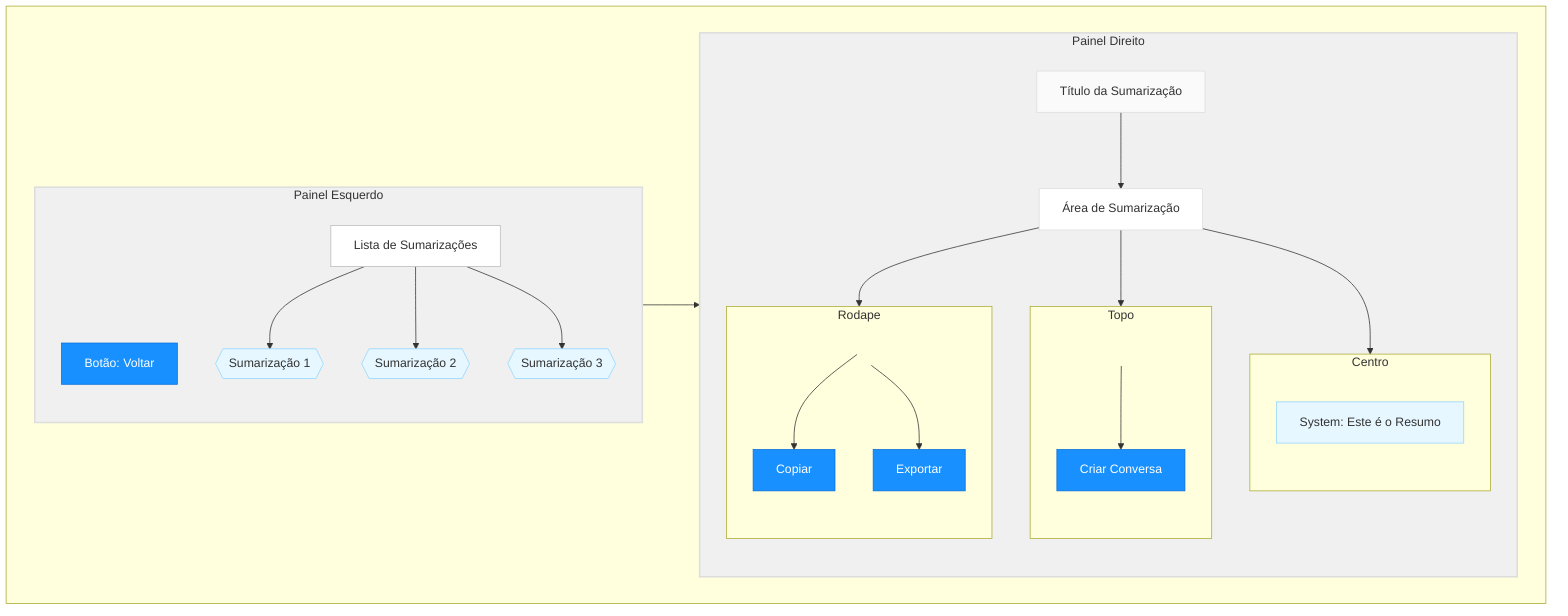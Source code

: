 flowchart TD
    subgraph main[" "]
        direction LR
        subgraph left_panel["Painel Esquerdo"]
            direction TB
            new_btn[Botão: Voltar]:::button
            conv_list[Lista de Sumarizações]:::list
            conv_list --> conv1{{"Sumarização 1"}}:::item
            conv_list --> conv2{{"Sumarização 2"}}:::item
            conv_list --> conv3{{"Sumarização 3"}}:::item
        end

        subgraph right_panel["Painel Direito"]
            direction TB
            header[Título da Sumarização]:::header
            chat_area[Área de Sumarização]:::area
            
            subgraph input_topo["Topo"]
                direction TB
                actions_topo> ]:::actions
                new_chat_btn[Criar Conversa]:::button
            end

            subgraph input_area_centro["Centro"]
                direction TB
                txt_sumarizacao["System: Este é o Resumo"]:::usermsg
            end

            subgraph input_rodape["Rodape"]
                direction TB
                actions_rodape> ]:::actions
                copy_btn[Copiar]:::button
                export_btn[Exportar]:::button
            end


        end
    end

    %% Conexões entre áreas
    left_panel --> right_panel
    header --> chat_area
    chat_area --> input_topo
    chat_area --> input_area_centro
    chat_area --> input_rodape
    actions_rodape --> copy_btn
    actions_rodape --> export_btn
    actions_topo --> new_chat_btn

    classDef panel fill:#f0f0f0,stroke:#ddd,stroke-width:2px
    classDef list fill:#fff,stroke:#bbb,stroke-width:1px
    classDef item fill:#e6f7ff,stroke:#91d5ff
    classDef area fill:#fff,stroke:#ddd,stroke-width:1px
    classDef button fill:#1890ff,stroke:#096dd9,color:white
    classDef input fill:#fff,stroke:#ddd,stroke-width:1px
    classDef actions fill:transparent,stroke:none
    classDef usermsg fill:#e6f7ff,stroke:#91d5ff
    classDef aimsg fill:#f6ffed,stroke:#b7eb8f
    classDef header fill:#fafafa,stroke:#ddd,stroke-width:1px
    
    class left_panel,right_panel panel
    class conv_list list
    class conv1,conv2,conv3 item
    class chat_area area
    class input_field input
    class actions actions
    class new_btn,send_btn,summary_btn button
    class user_msg usermsg
    class ai_msg aimsg
    class header header